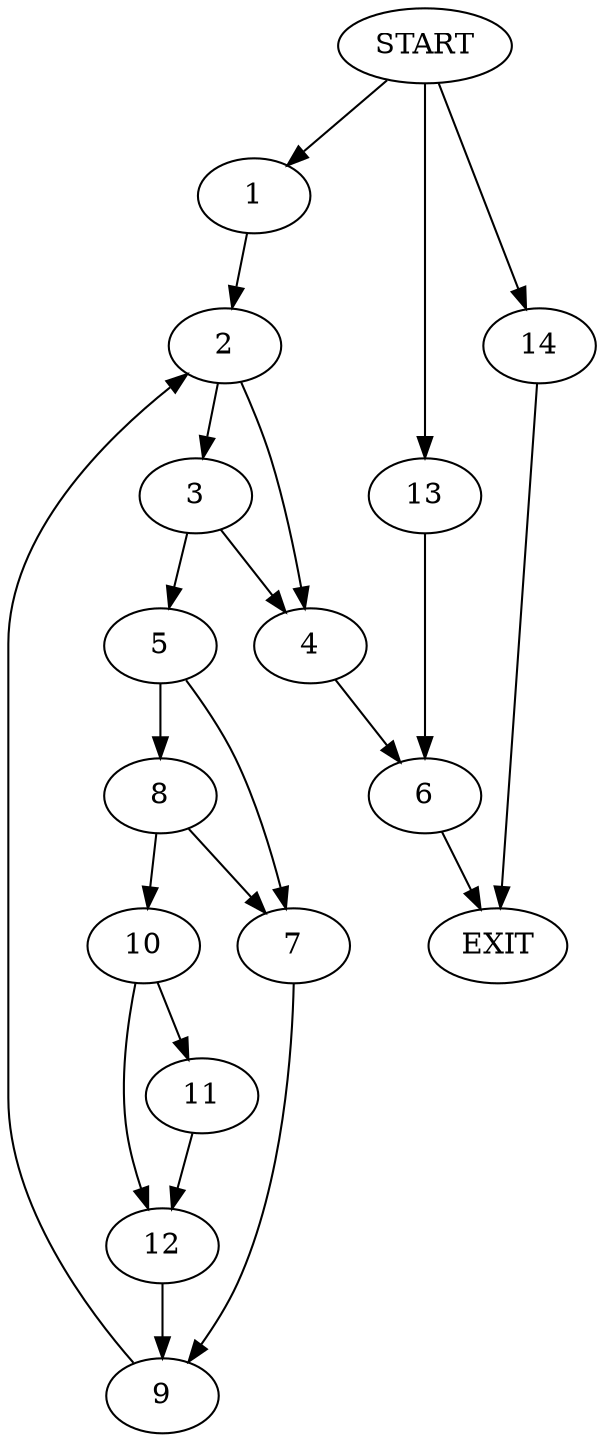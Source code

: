 digraph {
0 [label="START"];
1;
2;
3;
4;
5;
6;
7;
8;
9;
10;
11;
12;
13;
14;
15 [label="EXIT"];
0 -> 1;
1 -> 2;
2 -> 3;
2 -> 4;
3 -> 4;
3 -> 5;
4 -> 6;
5 -> 7;
5 -> 8;
7 -> 9;
8 -> 7;
8 -> 10;
10 -> 11;
10 -> 12;
9 -> 2;
11 -> 12;
12 -> 9;
6 -> 15;
0 -> 13;
13 -> 6;
0 -> 14;
14 -> 15;
}
